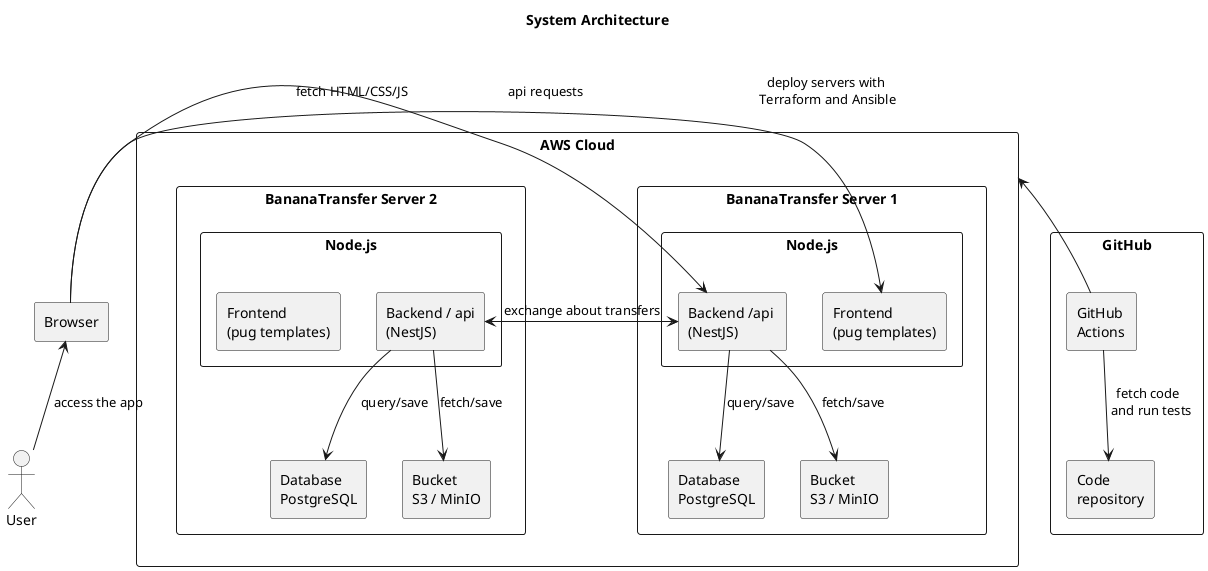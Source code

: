 @startuml
title System Architecture

actor "User" as user

rectangle "Browser" as browser {
}

rectangle "AWS Cloud" as aws {
    rectangle "BananaTransfer Server 1" as srv {
        rectangle "Node.js" as node {
            rectangle "Frontend \n(pug templates)" as frontend
            rectangle "Backend /api \n(NestJS)" as backend
        }
        rectangle "Database \nPostgreSQL" as db
        rectangle "Bucket \nS3 / MinIO" as s3
    }

    rectangle "BananaTransfer Server 2" as srv_2 {
        rectangle "Node.js" as node_2 {
            rectangle "Frontend \n(pug templates)" as frontend_2
            rectangle "Backend / api\n(NestJS)" as backend_2
        }
        rectangle "Database \nPostgreSQL" as db_2
        rectangle "Bucket \nS3 / MinIO" as s3_2
    }
}

rectangle "GitHub" as github {
    rectangle "Code \nrepository" as repo
    rectangle "GitHub \nActions" as actions
}

user -up-> browser: "access the app"
browser -right-> frontend: "fetch HTML/CSS/JS"
browser -right-> backend: "api requests"

backend -down-> db: "query/save"
backend -down-> s3: "fetch/save"

backend_2 <-> backend: "exchange about transfers"
backend_2 -down-> db_2: "query/save"
backend_2 -down-> s3_2: "fetch/save"

actions --> repo: "fetch code \n and run tests"
actions -left-> aws: "deploy servers with \nTerraform and Ansible"
@enduml